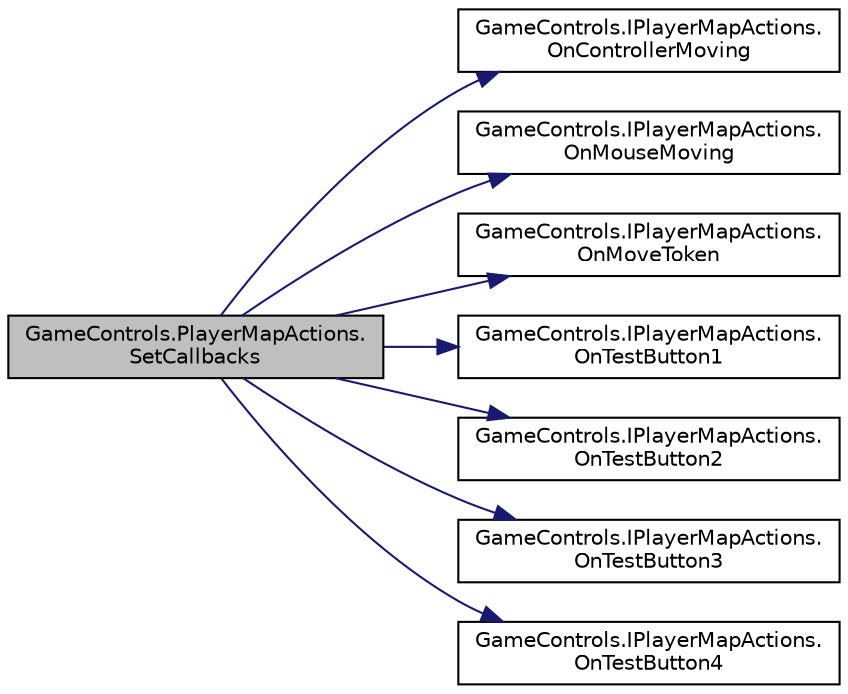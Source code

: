 digraph "GameControls.PlayerMapActions.SetCallbacks"
{
 // LATEX_PDF_SIZE
  edge [fontname="Helvetica",fontsize="10",labelfontname="Helvetica",labelfontsize="10"];
  node [fontname="Helvetica",fontsize="10",shape=record];
  rankdir="LR";
  Node1 [label="GameControls.PlayerMapActions.\lSetCallbacks",height=0.2,width=0.4,color="black", fillcolor="grey75", style="filled", fontcolor="black",tooltip=" "];
  Node1 -> Node2 [color="midnightblue",fontsize="10",style="solid",fontname="Helvetica"];
  Node2 [label="GameControls.IPlayerMapActions.\lOnControllerMoving",height=0.2,width=0.4,color="black", fillcolor="white", style="filled",URL="$interface_game_controls_1_1_i_player_map_actions.html#a95523954805dfd2168f700bffb742eaf",tooltip=" "];
  Node1 -> Node3 [color="midnightblue",fontsize="10",style="solid",fontname="Helvetica"];
  Node3 [label="GameControls.IPlayerMapActions.\lOnMouseMoving",height=0.2,width=0.4,color="black", fillcolor="white", style="filled",URL="$interface_game_controls_1_1_i_player_map_actions.html#a5a87beab2a9c01198794843922ec29d8",tooltip=" "];
  Node1 -> Node4 [color="midnightblue",fontsize="10",style="solid",fontname="Helvetica"];
  Node4 [label="GameControls.IPlayerMapActions.\lOnMoveToken",height=0.2,width=0.4,color="black", fillcolor="white", style="filled",URL="$interface_game_controls_1_1_i_player_map_actions.html#a017908cc408f258b7fa804e7850f99a8",tooltip=" "];
  Node1 -> Node5 [color="midnightblue",fontsize="10",style="solid",fontname="Helvetica"];
  Node5 [label="GameControls.IPlayerMapActions.\lOnTestButton1",height=0.2,width=0.4,color="black", fillcolor="white", style="filled",URL="$interface_game_controls_1_1_i_player_map_actions.html#a706e6bad3bb60d92f2d24b4b741ca0eb",tooltip=" "];
  Node1 -> Node6 [color="midnightblue",fontsize="10",style="solid",fontname="Helvetica"];
  Node6 [label="GameControls.IPlayerMapActions.\lOnTestButton2",height=0.2,width=0.4,color="black", fillcolor="white", style="filled",URL="$interface_game_controls_1_1_i_player_map_actions.html#aaf31f3bc66339817d293539f860d7532",tooltip=" "];
  Node1 -> Node7 [color="midnightblue",fontsize="10",style="solid",fontname="Helvetica"];
  Node7 [label="GameControls.IPlayerMapActions.\lOnTestButton3",height=0.2,width=0.4,color="black", fillcolor="white", style="filled",URL="$interface_game_controls_1_1_i_player_map_actions.html#a4811ca0fd8221afe8fdcca1b543c16e6",tooltip=" "];
  Node1 -> Node8 [color="midnightblue",fontsize="10",style="solid",fontname="Helvetica"];
  Node8 [label="GameControls.IPlayerMapActions.\lOnTestButton4",height=0.2,width=0.4,color="black", fillcolor="white", style="filled",URL="$interface_game_controls_1_1_i_player_map_actions.html#a779944a25275db1ff1b3e0c2f20d3841",tooltip=" "];
}
